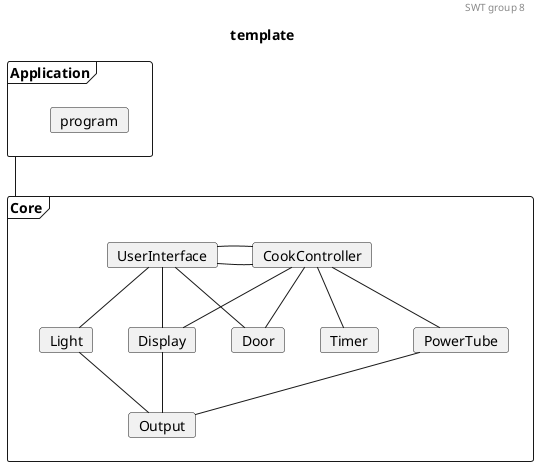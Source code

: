@startuml

'Testing colors:
skinparam card{
    backgroundColor<<sut>> lawngreen
    backgroundColor<<nut>> salmon
    backgroundColor<<tested>> gold
}

header SWT group 8
title template

frame Application{
    card program
}

frame Core{
    card UserInterface
    card CookController 

    card Door
    card Light
    card Timer
    card PowerTube
    card Display
    card Output
}

'Relations projects
' 0. to 1.
Application -- Core

'Relations CookController:
'1.
CookController - UserInterface
'1. to 2.
CookController -- Door
CookController -- Timer
CookController -- PowerTube
CookController -- Display

'Relations UserInterface:
'1.
UserInterface - CookController
'1. to 2.
UserInterface -- Light
UserInterface -- Door
UserInterface -- Display

' Relations 2. to 3.
Light -- Output
Display -- Output
PowerTube -- Output



@enduml
